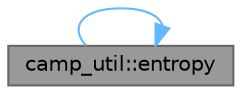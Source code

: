 digraph "camp_util::entropy"
{
 // LATEX_PDF_SIZE
  bgcolor="transparent";
  edge [fontname=Helvetica,fontsize=10,labelfontname=Helvetica,labelfontsize=10];
  node [fontname=Helvetica,fontsize=10,shape=box,height=0.2,width=0.4];
  rankdir="RL";
  Node1 [label="camp_util::entropy",height=0.2,width=0.4,color="gray40", fillcolor="grey60", style="filled", fontcolor="black",tooltip="Compute the entropy of a probability mass function (non necessarily normalized)."];
  Node1 -> Node1 [dir="back",color="steelblue1",style="solid"];
}
